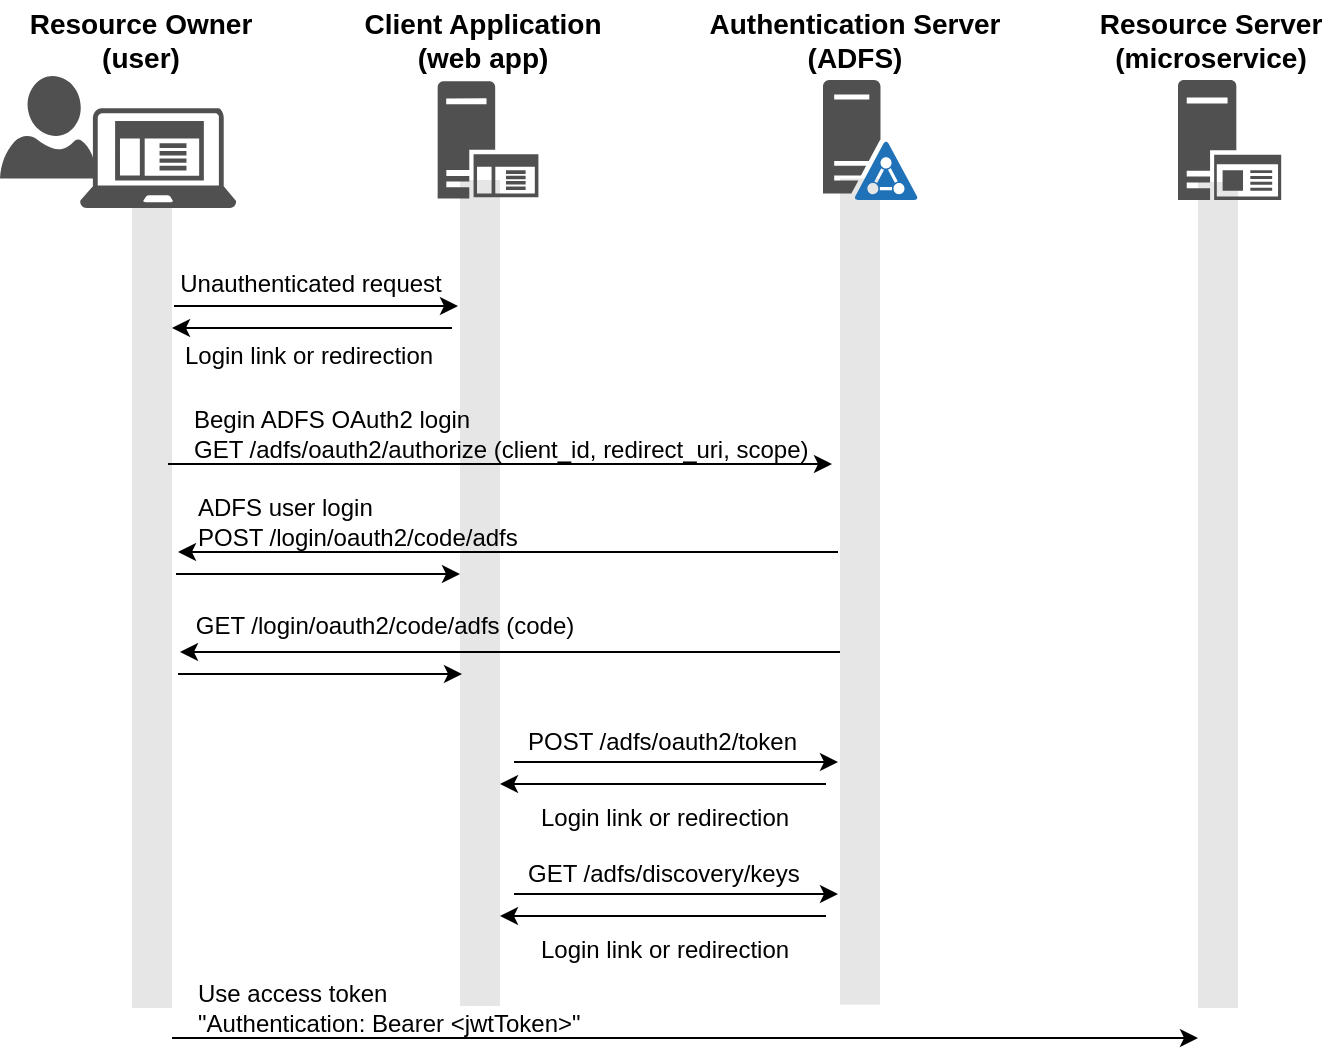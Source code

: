 <mxfile version="17.4.0" type="github">
  <diagram id="ELBJaecDyFUATaK4MYXZ" name="Page-1">
    <mxGraphModel dx="935" dy="650" grid="1" gridSize="10" guides="1" tooltips="1" connect="1" arrows="1" fold="1" page="1" pageScale="1" pageWidth="850" pageHeight="1100" math="0" shadow="0">
      <root>
        <mxCell id="0" />
        <mxCell id="1" parent="0" />
        <mxCell id="dYzwd8fi6cYSQRCEDAko-31" value="" style="whiteSpace=wrap;html=1;fontSize=14;fillColor=#E6E6E6;strokeColor=none;" vertex="1" parent="1">
          <mxGeometry x="740" y="121" width="20" height="413" as="geometry" />
        </mxCell>
        <mxCell id="dYzwd8fi6cYSQRCEDAko-30" value="" style="whiteSpace=wrap;html=1;fontSize=14;fillColor=#E6E6E6;strokeColor=none;" vertex="1" parent="1">
          <mxGeometry x="561" y="119.28" width="20" height="413" as="geometry" />
        </mxCell>
        <mxCell id="dYzwd8fi6cYSQRCEDAko-28" value="" style="whiteSpace=wrap;html=1;fontSize=14;fillColor=#E6E6E6;strokeColor=none;" vertex="1" parent="1">
          <mxGeometry x="371" y="120" width="20" height="413" as="geometry" />
        </mxCell>
        <mxCell id="dYzwd8fi6cYSQRCEDAko-14" value="" style="sketch=0;aspect=fixed;pointerEvents=1;shadow=0;dashed=0;html=1;strokeColor=none;labelPosition=center;verticalLabelPosition=bottom;verticalAlign=top;align=center;fillColor=#505050;shape=mxgraph.azure.user" vertex="1" parent="1">
          <mxGeometry x="141" y="68" width="48.2" height="51.28" as="geometry" />
        </mxCell>
        <mxCell id="dYzwd8fi6cYSQRCEDAko-1" value="" style="sketch=0;pointerEvents=1;shadow=0;dashed=0;html=1;strokeColor=none;fillColor=#505050;labelPosition=center;verticalLabelPosition=bottom;verticalAlign=top;outlineConnect=0;align=center;shape=mxgraph.office.servers.active_directory_federation_services_server_blue;" vertex="1" parent="1">
          <mxGeometry x="552.5" y="70" width="47.5" height="60" as="geometry" />
        </mxCell>
        <mxCell id="dYzwd8fi6cYSQRCEDAko-10" value="" style="sketch=0;aspect=fixed;pointerEvents=1;shadow=0;dashed=0;html=1;strokeColor=none;labelPosition=center;verticalLabelPosition=bottom;verticalAlign=top;align=center;fillColor=#505050;shape=mxgraph.mscae.enterprise.application_server" vertex="1" parent="1">
          <mxGeometry x="359.79" y="70.68" width="50.42" height="58.63" as="geometry" />
        </mxCell>
        <mxCell id="dYzwd8fi6cYSQRCEDAko-11" value="" style="sketch=0;aspect=fixed;pointerEvents=1;shadow=0;dashed=0;html=1;strokeColor=none;labelPosition=center;verticalLabelPosition=bottom;verticalAlign=top;align=center;fillColor=#505050;shape=mxgraph.mscae.enterprise.client_application" vertex="1" parent="1">
          <mxGeometry x="181" y="84" width="78.13" height="50" as="geometry" />
        </mxCell>
        <mxCell id="dYzwd8fi6cYSQRCEDAko-12" value="" style="sketch=0;aspect=fixed;pointerEvents=1;shadow=0;dashed=0;html=1;strokeColor=none;labelPosition=center;verticalLabelPosition=bottom;verticalAlign=top;align=center;fillColor=#505050;shape=mxgraph.mscae.enterprise.application_server2" vertex="1" parent="1">
          <mxGeometry x="730" y="70" width="51.6" height="60" as="geometry" />
        </mxCell>
        <mxCell id="dYzwd8fi6cYSQRCEDAko-18" value="&lt;div&gt;&lt;b&gt;&lt;font style=&quot;font-size: 14px&quot;&gt;Resource Owner&lt;/font&gt;&lt;/b&gt;&lt;/div&gt;&lt;div&gt;&lt;b&gt;&lt;font style=&quot;font-size: 14px&quot;&gt;(user)&lt;br&gt;&lt;/font&gt;&lt;/b&gt;&lt;/div&gt;" style="text;html=1;resizable=0;autosize=1;align=center;verticalAlign=middle;points=[];fillColor=none;strokeColor=none;rounded=0;" vertex="1" parent="1">
          <mxGeometry x="146" y="30" width="130" height="40" as="geometry" />
        </mxCell>
        <mxCell id="dYzwd8fi6cYSQRCEDAko-19" value="&lt;div&gt;&lt;b&gt;&lt;font style=&quot;font-size: 14px&quot;&gt;Client Application&lt;/font&gt;&lt;/b&gt;&lt;/div&gt;&lt;div&gt;&lt;b&gt;&lt;font style=&quot;font-size: 14px&quot;&gt;(web app)&lt;br&gt;&lt;/font&gt;&lt;/b&gt;&lt;/div&gt;" style="text;html=1;resizable=0;autosize=1;align=center;verticalAlign=middle;points=[];fillColor=none;strokeColor=none;rounded=0;" vertex="1" parent="1">
          <mxGeometry x="317" y="30" width="130" height="40" as="geometry" />
        </mxCell>
        <mxCell id="dYzwd8fi6cYSQRCEDAko-20" value="&lt;div&gt;&lt;b&gt;&lt;font style=&quot;font-size: 14px&quot;&gt;Authentication Server&lt;/font&gt;&lt;/b&gt;&lt;/div&gt;&lt;div&gt;&lt;b&gt;&lt;font style=&quot;font-size: 14px&quot;&gt;(ADFS)&lt;br&gt;&lt;/font&gt;&lt;/b&gt;&lt;/div&gt;" style="text;html=1;resizable=0;autosize=1;align=center;verticalAlign=middle;points=[];fillColor=none;strokeColor=none;rounded=0;" vertex="1" parent="1">
          <mxGeometry x="488" y="30" width="160" height="40" as="geometry" />
        </mxCell>
        <mxCell id="dYzwd8fi6cYSQRCEDAko-21" value="&lt;div&gt;&lt;b&gt;&lt;font style=&quot;font-size: 14px&quot;&gt;Resource Server&lt;/font&gt;&lt;/b&gt;&lt;/div&gt;&lt;div&gt;&lt;b&gt;&lt;font style=&quot;font-size: 14px&quot;&gt;(microservice)&lt;br&gt;&lt;/font&gt;&lt;/b&gt;&lt;/div&gt;" style="text;html=1;resizable=0;autosize=1;align=center;verticalAlign=middle;points=[];fillColor=none;strokeColor=none;rounded=0;" vertex="1" parent="1">
          <mxGeometry x="681" y="30" width="130" height="40" as="geometry" />
        </mxCell>
        <mxCell id="dYzwd8fi6cYSQRCEDAko-22" value="" style="whiteSpace=wrap;html=1;fontSize=14;fillColor=#E6E6E6;strokeColor=none;" vertex="1" parent="1">
          <mxGeometry x="207" y="134" width="20" height="400" as="geometry" />
        </mxCell>
        <mxCell id="dYzwd8fi6cYSQRCEDAko-24" value="" style="endArrow=classic;html=1;rounded=0;" edge="1" parent="1">
          <mxGeometry width="50" height="50" relative="1" as="geometry">
            <mxPoint x="228" y="183" as="sourcePoint" />
            <mxPoint x="370" y="183" as="targetPoint" />
          </mxGeometry>
        </mxCell>
        <mxCell id="dYzwd8fi6cYSQRCEDAko-25" value="" style="endArrow=classic;html=1;rounded=0;" edge="1" parent="1">
          <mxGeometry width="50" height="50" relative="1" as="geometry">
            <mxPoint x="367" y="194" as="sourcePoint" />
            <mxPoint x="227" y="194" as="targetPoint" />
          </mxGeometry>
        </mxCell>
        <mxCell id="dYzwd8fi6cYSQRCEDAko-26" value="Unauthenticated request" style="text;html=1;resizable=0;autosize=1;align=center;verticalAlign=middle;points=[];fillColor=none;strokeColor=none;rounded=0;" vertex="1" parent="1">
          <mxGeometry x="221" y="162" width="150" height="20" as="geometry" />
        </mxCell>
        <mxCell id="dYzwd8fi6cYSQRCEDAko-27" value="Login link or redirection" style="text;html=1;resizable=0;autosize=1;align=center;verticalAlign=middle;points=[];fillColor=none;strokeColor=none;rounded=0;" vertex="1" parent="1">
          <mxGeometry x="225" y="198" width="140" height="20" as="geometry" />
        </mxCell>
        <mxCell id="dYzwd8fi6cYSQRCEDAko-32" value="" style="endArrow=classic;html=1;rounded=0;" edge="1" parent="1">
          <mxGeometry width="50" height="50" relative="1" as="geometry">
            <mxPoint x="225" y="262" as="sourcePoint" />
            <mxPoint x="557" y="262" as="targetPoint" />
          </mxGeometry>
        </mxCell>
        <mxCell id="dYzwd8fi6cYSQRCEDAko-33" value="" style="endArrow=classic;html=1;rounded=0;" edge="1" parent="1">
          <mxGeometry width="50" height="50" relative="1" as="geometry">
            <mxPoint x="560" y="306" as="sourcePoint" />
            <mxPoint x="230" y="306" as="targetPoint" />
          </mxGeometry>
        </mxCell>
        <mxCell id="dYzwd8fi6cYSQRCEDAko-34" value="&lt;div align=&quot;left&quot;&gt;Begin ADFS OAuth2 login&lt;br&gt;&lt;/div&gt;&lt;div align=&quot;left&quot;&gt;GET /adfs/oauth2/authorize (client_id, redirect_uri, scope)&lt;/div&gt;" style="text;html=1;resizable=0;autosize=1;align=left;verticalAlign=middle;points=[];fillColor=none;strokeColor=none;rounded=0;fontStyle=0" vertex="1" parent="1">
          <mxGeometry x="236" y="232" width="320" height="30" as="geometry" />
        </mxCell>
        <mxCell id="dYzwd8fi6cYSQRCEDAko-35" value="&lt;div align=&quot;left&quot;&gt;ADFS user login&lt;br&gt;&lt;/div&gt;&lt;div align=&quot;left&quot;&gt;POST /login/oauth2/code/adfs&lt;/div&gt;" style="text;html=1;resizable=0;autosize=1;align=left;verticalAlign=middle;points=[];fillColor=none;strokeColor=none;rounded=0;" vertex="1" parent="1">
          <mxGeometry x="238" y="276" width="180" height="30" as="geometry" />
        </mxCell>
        <mxCell id="dYzwd8fi6cYSQRCEDAko-39" value="" style="endArrow=classic;html=1;rounded=0;" edge="1" parent="1">
          <mxGeometry width="50" height="50" relative="1" as="geometry">
            <mxPoint x="229" y="317" as="sourcePoint" />
            <mxPoint x="371" y="317" as="targetPoint" />
          </mxGeometry>
        </mxCell>
        <mxCell id="dYzwd8fi6cYSQRCEDAko-40" value="" style="endArrow=classic;html=1;rounded=0;" edge="1" parent="1">
          <mxGeometry width="50" height="50" relative="1" as="geometry">
            <mxPoint x="561" y="356" as="sourcePoint" />
            <mxPoint x="231" y="356" as="targetPoint" />
          </mxGeometry>
        </mxCell>
        <mxCell id="dYzwd8fi6cYSQRCEDAko-41" value="GET /login/oauth2/code/adfs (code)" style="text;html=1;resizable=0;autosize=1;align=center;verticalAlign=middle;points=[];fillColor=none;strokeColor=none;rounded=0;" vertex="1" parent="1">
          <mxGeometry x="228" y="333" width="210" height="20" as="geometry" />
        </mxCell>
        <mxCell id="dYzwd8fi6cYSQRCEDAko-42" value="" style="endArrow=classic;html=1;rounded=0;" edge="1" parent="1">
          <mxGeometry width="50" height="50" relative="1" as="geometry">
            <mxPoint x="230" y="367" as="sourcePoint" />
            <mxPoint x="372" y="367" as="targetPoint" />
          </mxGeometry>
        </mxCell>
        <mxCell id="dYzwd8fi6cYSQRCEDAko-43" value="" style="endArrow=classic;html=1;rounded=0;" edge="1" parent="1">
          <mxGeometry width="50" height="50" relative="1" as="geometry">
            <mxPoint x="398" y="411" as="sourcePoint" />
            <mxPoint x="560" y="411" as="targetPoint" />
          </mxGeometry>
        </mxCell>
        <mxCell id="dYzwd8fi6cYSQRCEDAko-44" value="" style="endArrow=classic;html=1;rounded=0;" edge="1" parent="1">
          <mxGeometry width="50" height="50" relative="1" as="geometry">
            <mxPoint x="554" y="422" as="sourcePoint" />
            <mxPoint x="391" y="422" as="targetPoint" />
          </mxGeometry>
        </mxCell>
        <mxCell id="dYzwd8fi6cYSQRCEDAko-45" value="&lt;div&gt;POST /adfs/oauth2/token&lt;br&gt;&lt;/div&gt;" style="text;html=1;resizable=0;autosize=1;align=left;verticalAlign=middle;points=[];fillColor=none;strokeColor=none;rounded=0;" vertex="1" parent="1">
          <mxGeometry x="402.5" y="391" width="150" height="20" as="geometry" />
        </mxCell>
        <mxCell id="dYzwd8fi6cYSQRCEDAko-46" value="Login link or redirection" style="text;html=1;resizable=0;autosize=1;align=center;verticalAlign=middle;points=[];fillColor=none;strokeColor=none;rounded=0;" vertex="1" parent="1">
          <mxGeometry x="402.5" y="429" width="140" height="20" as="geometry" />
        </mxCell>
        <mxCell id="dYzwd8fi6cYSQRCEDAko-47" value="" style="endArrow=classic;html=1;rounded=0;" edge="1" parent="1">
          <mxGeometry width="50" height="50" relative="1" as="geometry">
            <mxPoint x="398" y="477" as="sourcePoint" />
            <mxPoint x="560" y="477" as="targetPoint" />
          </mxGeometry>
        </mxCell>
        <mxCell id="dYzwd8fi6cYSQRCEDAko-48" value="" style="endArrow=classic;html=1;rounded=0;" edge="1" parent="1">
          <mxGeometry width="50" height="50" relative="1" as="geometry">
            <mxPoint x="554" y="488" as="sourcePoint" />
            <mxPoint x="391" y="488" as="targetPoint" />
          </mxGeometry>
        </mxCell>
        <mxCell id="dYzwd8fi6cYSQRCEDAko-49" value="&lt;div&gt;GET /adfs/discovery/keys&lt;br&gt;&lt;/div&gt;" style="text;html=1;resizable=0;autosize=1;align=left;verticalAlign=middle;points=[];fillColor=none;strokeColor=none;rounded=0;" vertex="1" parent="1">
          <mxGeometry x="402.5" y="457" width="150" height="20" as="geometry" />
        </mxCell>
        <mxCell id="dYzwd8fi6cYSQRCEDAko-50" value="Login link or redirection" style="text;html=1;resizable=0;autosize=1;align=center;verticalAlign=middle;points=[];fillColor=none;strokeColor=none;rounded=0;" vertex="1" parent="1">
          <mxGeometry x="402.5" y="495" width="140" height="20" as="geometry" />
        </mxCell>
        <mxCell id="dYzwd8fi6cYSQRCEDAko-51" value="" style="endArrow=classic;html=1;rounded=0;" edge="1" parent="1">
          <mxGeometry width="50" height="50" relative="1" as="geometry">
            <mxPoint x="227" y="549" as="sourcePoint" />
            <mxPoint x="740" y="549" as="targetPoint" />
          </mxGeometry>
        </mxCell>
        <mxCell id="dYzwd8fi6cYSQRCEDAko-52" value="&lt;div align=&quot;left&quot;&gt;Use access token&lt;/div&gt;&lt;div align=&quot;left&quot;&gt;&quot;Authentication: Bearer &amp;lt;jwtToken&amp;gt;&quot;&lt;br&gt;&lt;/div&gt;" style="text;html=1;resizable=0;autosize=1;align=left;verticalAlign=middle;points=[];fillColor=none;strokeColor=none;rounded=0;fontStyle=0" vertex="1" parent="1">
          <mxGeometry x="238" y="519" width="210" height="30" as="geometry" />
        </mxCell>
      </root>
    </mxGraphModel>
  </diagram>
</mxfile>
